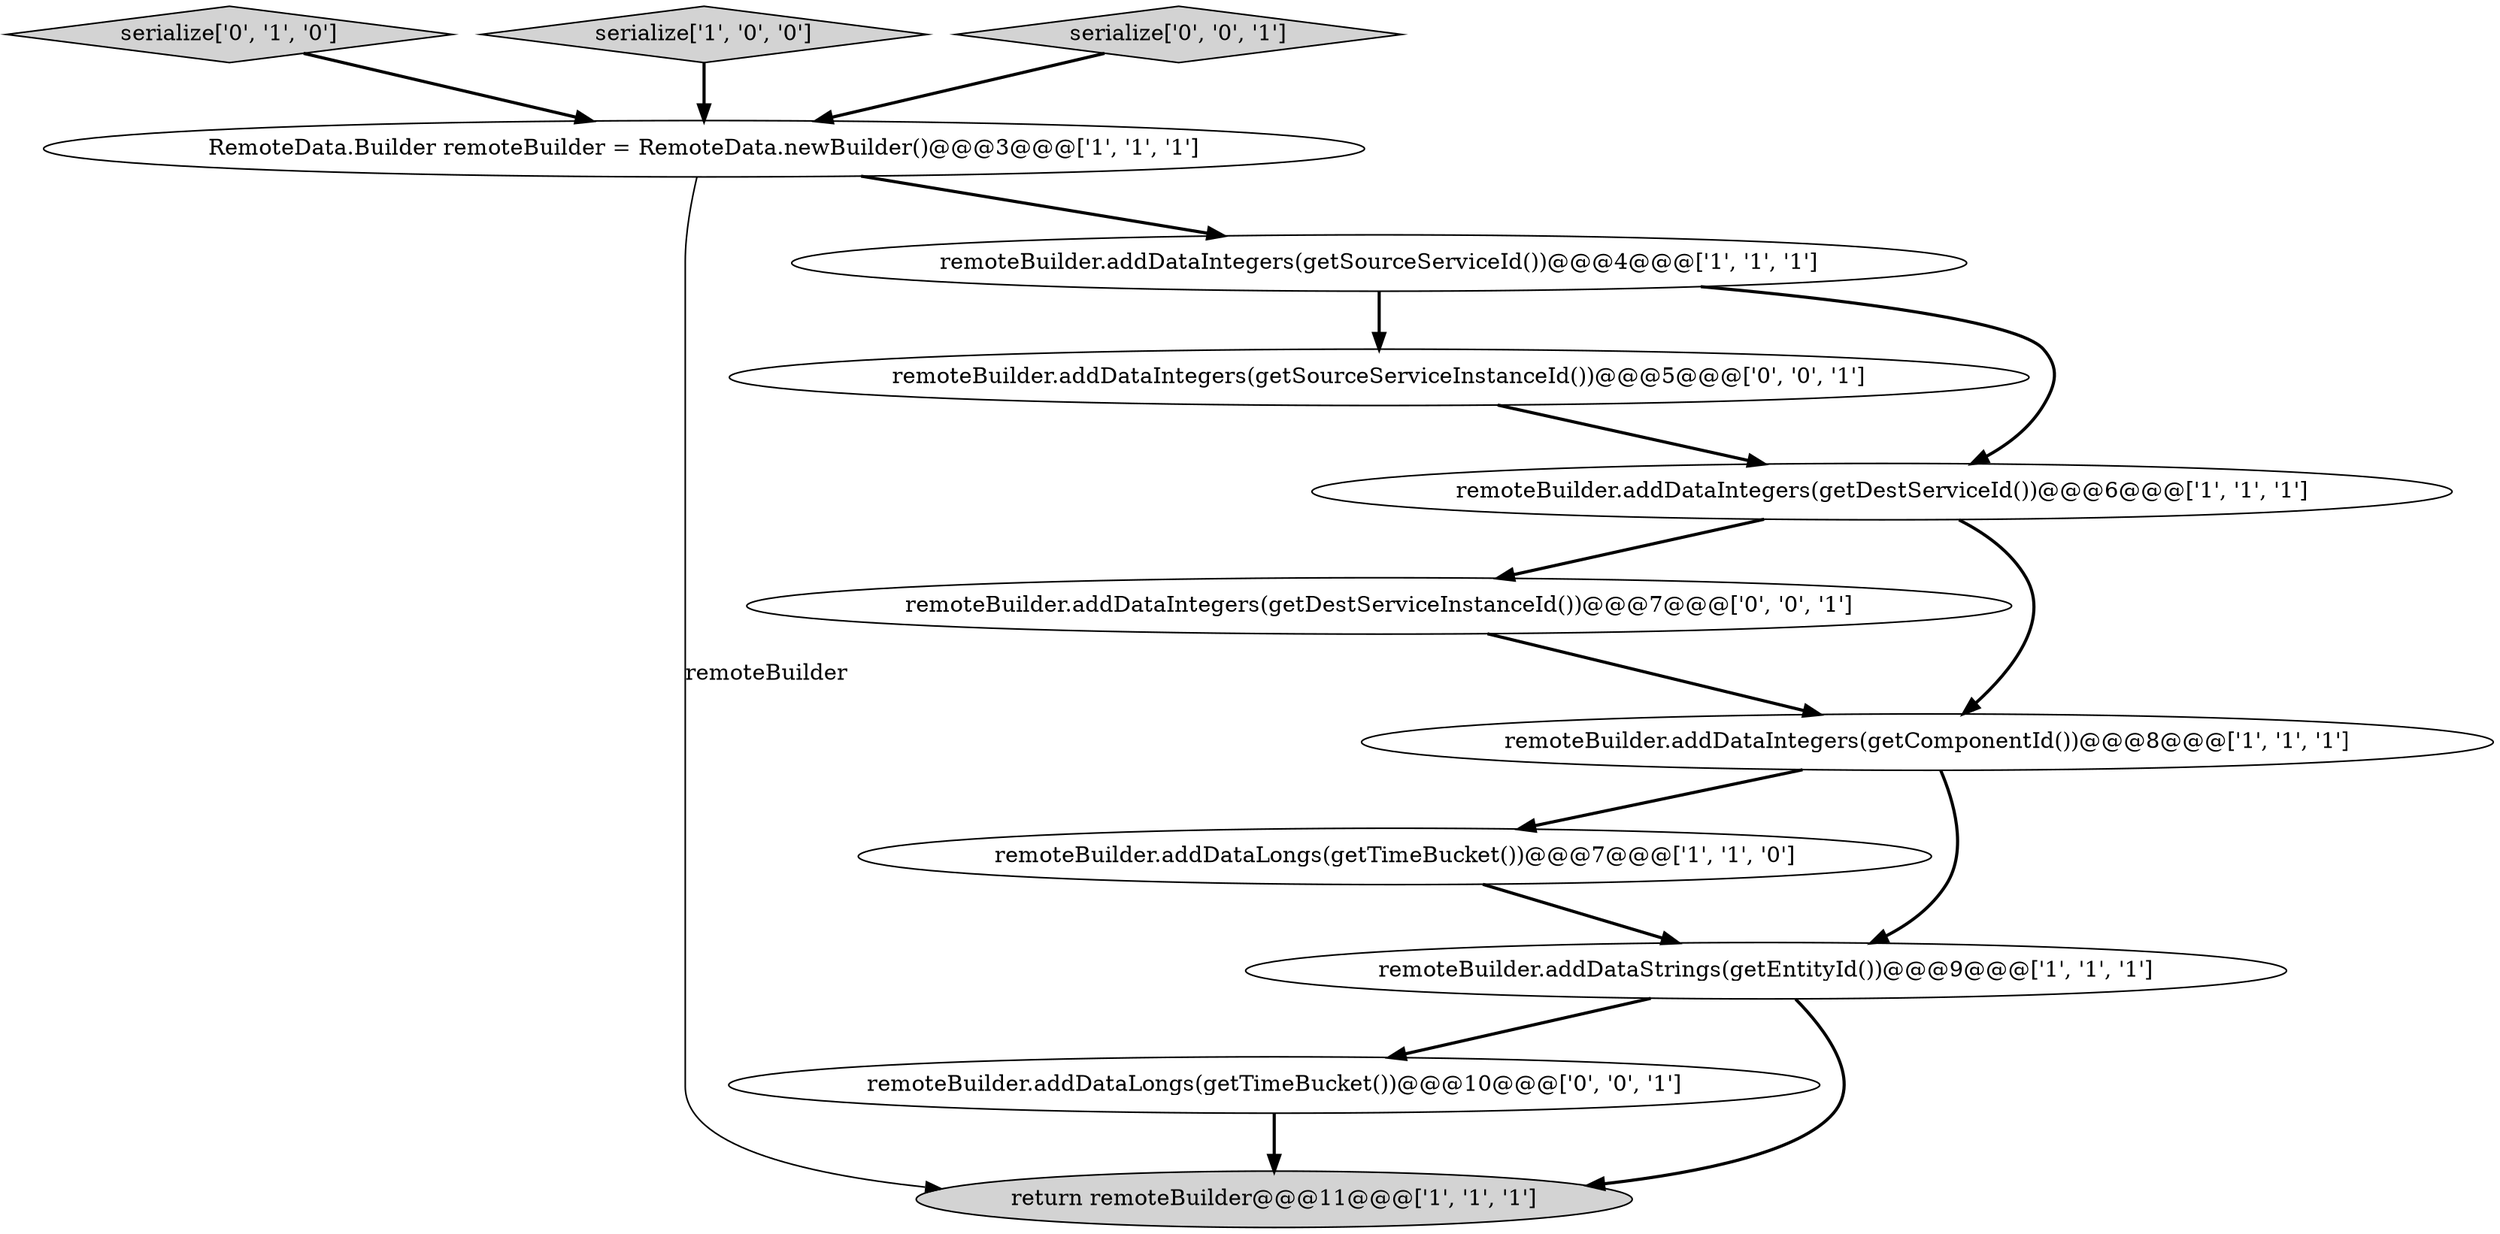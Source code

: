 digraph {
7 [style = filled, label = "remoteBuilder.addDataLongs(getTimeBucket())@@@7@@@['1', '1', '0']", fillcolor = white, shape = ellipse image = "AAA0AAABBB1BBB"];
10 [style = filled, label = "remoteBuilder.addDataIntegers(getSourceServiceInstanceId())@@@5@@@['0', '0', '1']", fillcolor = white, shape = ellipse image = "AAA0AAABBB3BBB"];
6 [style = filled, label = "remoteBuilder.addDataIntegers(getDestServiceId())@@@6@@@['1', '1', '1']", fillcolor = white, shape = ellipse image = "AAA0AAABBB1BBB"];
5 [style = filled, label = "RemoteData.Builder remoteBuilder = RemoteData.newBuilder()@@@3@@@['1', '1', '1']", fillcolor = white, shape = ellipse image = "AAA0AAABBB1BBB"];
8 [style = filled, label = "serialize['0', '1', '0']", fillcolor = lightgray, shape = diamond image = "AAA0AAABBB2BBB"];
9 [style = filled, label = "remoteBuilder.addDataIntegers(getDestServiceInstanceId())@@@7@@@['0', '0', '1']", fillcolor = white, shape = ellipse image = "AAA0AAABBB3BBB"];
11 [style = filled, label = "remoteBuilder.addDataLongs(getTimeBucket())@@@10@@@['0', '0', '1']", fillcolor = white, shape = ellipse image = "AAA0AAABBB3BBB"];
1 [style = filled, label = "serialize['1', '0', '0']", fillcolor = lightgray, shape = diamond image = "AAA0AAABBB1BBB"];
12 [style = filled, label = "serialize['0', '0', '1']", fillcolor = lightgray, shape = diamond image = "AAA0AAABBB3BBB"];
0 [style = filled, label = "return remoteBuilder@@@11@@@['1', '1', '1']", fillcolor = lightgray, shape = ellipse image = "AAA0AAABBB1BBB"];
3 [style = filled, label = "remoteBuilder.addDataIntegers(getComponentId())@@@8@@@['1', '1', '1']", fillcolor = white, shape = ellipse image = "AAA0AAABBB1BBB"];
2 [style = filled, label = "remoteBuilder.addDataStrings(getEntityId())@@@9@@@['1', '1', '1']", fillcolor = white, shape = ellipse image = "AAA0AAABBB1BBB"];
4 [style = filled, label = "remoteBuilder.addDataIntegers(getSourceServiceId())@@@4@@@['1', '1', '1']", fillcolor = white, shape = ellipse image = "AAA0AAABBB1BBB"];
4->10 [style = bold, label=""];
9->3 [style = bold, label=""];
6->9 [style = bold, label=""];
4->6 [style = bold, label=""];
2->0 [style = bold, label=""];
11->0 [style = bold, label=""];
12->5 [style = bold, label=""];
5->0 [style = solid, label="remoteBuilder"];
8->5 [style = bold, label=""];
10->6 [style = bold, label=""];
3->7 [style = bold, label=""];
6->3 [style = bold, label=""];
3->2 [style = bold, label=""];
5->4 [style = bold, label=""];
2->11 [style = bold, label=""];
1->5 [style = bold, label=""];
7->2 [style = bold, label=""];
}

